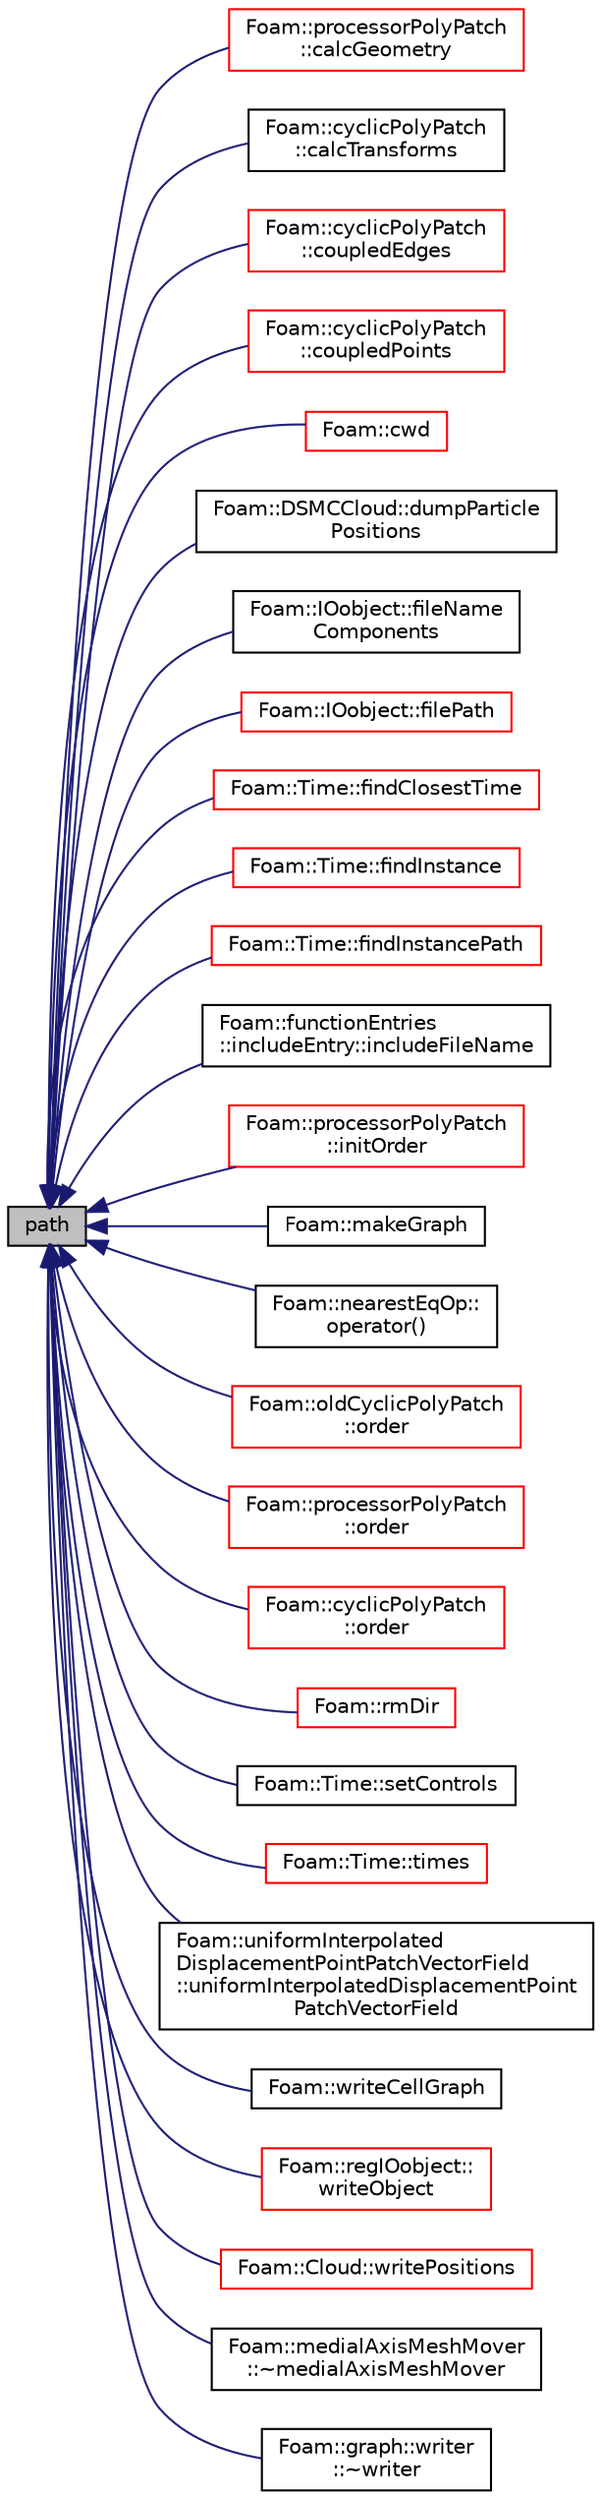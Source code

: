 digraph "path"
{
  bgcolor="transparent";
  edge [fontname="Helvetica",fontsize="10",labelfontname="Helvetica",labelfontsize="10"];
  node [fontname="Helvetica",fontsize="10",shape=record];
  rankdir="LR";
  Node1 [label="path",height=0.2,width=0.4,color="black", fillcolor="grey75", style="filled", fontcolor="black"];
  Node1 -> Node2 [dir="back",color="midnightblue",fontsize="10",style="solid",fontname="Helvetica"];
  Node2 [label="Foam::processorPolyPatch\l::calcGeometry",height=0.2,width=0.4,color="red",URL="$a02035.html#a58bb4c0382e9ee570811fb3f005a0a97",tooltip="Calculate the patch geometry. "];
  Node1 -> Node3 [dir="back",color="midnightblue",fontsize="10",style="solid",fontname="Helvetica"];
  Node3 [label="Foam::cyclicPolyPatch\l::calcTransforms",height=0.2,width=0.4,color="black",URL="$a00491.html#afb48497736bbafb1fbb000cd218d1779",tooltip="Recalculate the transformation tensors. "];
  Node1 -> Node4 [dir="back",color="midnightblue",fontsize="10",style="solid",fontname="Helvetica"];
  Node4 [label="Foam::cyclicPolyPatch\l::coupledEdges",height=0.2,width=0.4,color="red",URL="$a00491.html#aeb3422aeee49268307deb477d32dc2d3",tooltip="Return connected edges (from patch local to neighbour patch local). "];
  Node1 -> Node5 [dir="back",color="midnightblue",fontsize="10",style="solid",fontname="Helvetica"];
  Node5 [label="Foam::cyclicPolyPatch\l::coupledPoints",height=0.2,width=0.4,color="red",URL="$a00491.html#a022d7b47b3f88e0a33b8f8022bb22473",tooltip="Return connected points (from patch local to neighbour patch local) "];
  Node1 -> Node6 [dir="back",color="midnightblue",fontsize="10",style="solid",fontname="Helvetica"];
  Node6 [label="Foam::cwd",height=0.2,width=0.4,color="red",URL="$a10974.html#a07e65e44305ffb6594966d3a53cb6272",tooltip="Return current working directory path name. "];
  Node1 -> Node7 [dir="back",color="midnightblue",fontsize="10",style="solid",fontname="Helvetica"];
  Node7 [label="Foam::DSMCCloud::dumpParticle\lPositions",height=0.2,width=0.4,color="black",URL="$a00589.html#ab61d44944c5792b5c6211d61ac4354bf",tooltip="Dump particle positions to .obj file. "];
  Node1 -> Node8 [dir="back",color="midnightblue",fontsize="10",style="solid",fontname="Helvetica"];
  Node8 [label="Foam::IOobject::fileName\lComponents",height=0.2,width=0.4,color="black",URL="$a01197.html#a7d27b76557b60f572ecd7fa620bd3d8e",tooltip="Split path into instance, local, name components. "];
  Node1 -> Node9 [dir="back",color="midnightblue",fontsize="10",style="solid",fontname="Helvetica"];
  Node9 [label="Foam::IOobject::filePath",height=0.2,width=0.4,color="red",URL="$a01197.html#ae01669f614e6edcf76455737b47707fd",tooltip="Return complete path + object name if the file exists. "];
  Node1 -> Node10 [dir="back",color="midnightblue",fontsize="10",style="solid",fontname="Helvetica"];
  Node10 [label="Foam::Time::findClosestTime",height=0.2,width=0.4,color="red",URL="$a02683.html#a8117e8a0df2a9d411e13435e1676acf7",tooltip="Search the case for the time closest to the given time. "];
  Node1 -> Node11 [dir="back",color="midnightblue",fontsize="10",style="solid",fontname="Helvetica"];
  Node11 [label="Foam::Time::findInstance",height=0.2,width=0.4,color="red",URL="$a02683.html#af4cda0e90561a5927c53e5cdb088c419",tooltip="Return the location of \"dir\" containing the file \"name\". "];
  Node1 -> Node12 [dir="back",color="midnightblue",fontsize="10",style="solid",fontname="Helvetica"];
  Node12 [label="Foam::Time::findInstancePath",height=0.2,width=0.4,color="red",URL="$a02683.html#ae3ea322744b500f4df4960a1bab16848",tooltip="Search the case for the time directory path. "];
  Node1 -> Node13 [dir="back",color="midnightblue",fontsize="10",style="solid",fontname="Helvetica"];
  Node13 [label="Foam::functionEntries\l::includeEntry::includeFileName",height=0.2,width=0.4,color="black",URL="$a01057.html#a9cbd98ead2bb7538e417330caa3bc452",tooltip="Read the include fileName from Istream, expand and return. "];
  Node1 -> Node14 [dir="back",color="midnightblue",fontsize="10",style="solid",fontname="Helvetica"];
  Node14 [label="Foam::processorPolyPatch\l::initOrder",height=0.2,width=0.4,color="red",URL="$a02035.html#aa56a1502e7574a1aa6661f68491bcb3c",tooltip="Initialize ordering for primitivePatch. Does not. "];
  Node1 -> Node15 [dir="back",color="midnightblue",fontsize="10",style="solid",fontname="Helvetica"];
  Node15 [label="Foam::makeGraph",height=0.2,width=0.4,color="black",URL="$a10974.html#a18036b08cdbe6df94e4722bf03687851"];
  Node1 -> Node16 [dir="back",color="midnightblue",fontsize="10",style="solid",fontname="Helvetica"];
  Node16 [label="Foam::nearestEqOp::\loperator()",height=0.2,width=0.4,color="black",URL="$a01609.html#aca31c134b06f127a240af78f11932306"];
  Node1 -> Node17 [dir="back",color="midnightblue",fontsize="10",style="solid",fontname="Helvetica"];
  Node17 [label="Foam::oldCyclicPolyPatch\l::order",height=0.2,width=0.4,color="red",URL="$a01743.html#a557fadfc4a0e74703deefb12da057df5",tooltip="Return new ordering for primitivePatch. "];
  Node1 -> Node18 [dir="back",color="midnightblue",fontsize="10",style="solid",fontname="Helvetica"];
  Node18 [label="Foam::processorPolyPatch\l::order",height=0.2,width=0.4,color="red",URL="$a02035.html#a557fadfc4a0e74703deefb12da057df5",tooltip="Return new ordering for primitivePatch. "];
  Node1 -> Node19 [dir="back",color="midnightblue",fontsize="10",style="solid",fontname="Helvetica"];
  Node19 [label="Foam::cyclicPolyPatch\l::order",height=0.2,width=0.4,color="red",URL="$a00491.html#a557fadfc4a0e74703deefb12da057df5",tooltip="Return new ordering for primitivePatch. "];
  Node1 -> Node20 [dir="back",color="midnightblue",fontsize="10",style="solid",fontname="Helvetica"];
  Node20 [label="Foam::rmDir",height=0.2,width=0.4,color="red",URL="$a10974.html#a94f85dc184bdb0495e62488fda627038",tooltip="Remove a dirctory and its contents. "];
  Node1 -> Node21 [dir="back",color="midnightblue",fontsize="10",style="solid",fontname="Helvetica"];
  Node21 [label="Foam::Time::setControls",height=0.2,width=0.4,color="black",URL="$a02683.html#a8e7c44db2e98bebfcc1a22d512cd7b34",tooltip="Set the controls from the current controlDict. "];
  Node1 -> Node22 [dir="back",color="midnightblue",fontsize="10",style="solid",fontname="Helvetica"];
  Node22 [label="Foam::Time::times",height=0.2,width=0.4,color="red",URL="$a02683.html#aed2dbd182af7815b80c9d0e197a04a78",tooltip="Search the case for valid time directories. "];
  Node1 -> Node23 [dir="back",color="midnightblue",fontsize="10",style="solid",fontname="Helvetica"];
  Node23 [label="Foam::uniformInterpolated\lDisplacementPointPatchVectorField\l::uniformInterpolatedDisplacementPoint\lPatchVectorField",height=0.2,width=0.4,color="black",URL="$a02848.html#a357a1bb9b7d4efe3512c84fa6f1afd46",tooltip="Construct from patch, internal field and dictionary. "];
  Node1 -> Node24 [dir="back",color="midnightblue",fontsize="10",style="solid",fontname="Helvetica"];
  Node24 [label="Foam::writeCellGraph",height=0.2,width=0.4,color="black",URL="$a10974.html#a47137e670f997e073d939332ed3b14f8"];
  Node1 -> Node25 [dir="back",color="midnightblue",fontsize="10",style="solid",fontname="Helvetica"];
  Node25 [label="Foam::regIOobject::\lwriteObject",height=0.2,width=0.4,color="red",URL="$a02193.html#a25cce2a2cb8ccf489894549d23b116c8",tooltip="Write using given format, version and compression. "];
  Node1 -> Node26 [dir="back",color="midnightblue",fontsize="10",style="solid",fontname="Helvetica"];
  Node26 [label="Foam::Cloud::writePositions",height=0.2,width=0.4,color="red",URL="$a00277.html#a12a6f7d82d4ebc721a9b9d49c2510e85",tooltip="Write positions to <cloudName>_positions.obj file. "];
  Node1 -> Node27 [dir="back",color="midnightblue",fontsize="10",style="solid",fontname="Helvetica"];
  Node27 [label="Foam::medialAxisMeshMover\l::~medialAxisMeshMover",height=0.2,width=0.4,color="black",URL="$a01489.html#a03eb6ed57214533ca9c7282a850b1ea3"];
  Node1 -> Node28 [dir="back",color="midnightblue",fontsize="10",style="solid",fontname="Helvetica"];
  Node28 [label="Foam::graph::writer\l::~writer",height=0.2,width=0.4,color="black",URL="$a02975.html#a9d6923f77d39f29d6cb3b20078a8fd84",tooltip="Destructor. "];
}
